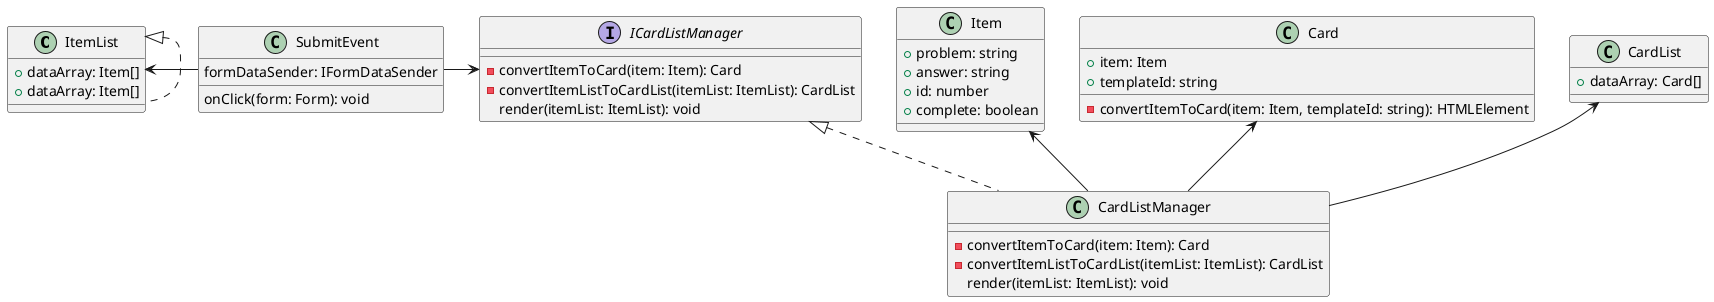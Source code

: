 @startuml RendderItemList
interface ItemList{
    + dataArray: Item[]
}

class ItemList{
    + dataArray: Item[]
}

class Item{
    + problem: string
    + answer: string
    + id: number
    + complete: boolean
}

class Card{
 + item: Item
 + templateId: string
  - convertItemToCard(item: Item, templateId: string): HTMLElement
}

class CardList{
    + dataArray: Card[]
}


class SubmitEvent{
    formDataSender: IFormDataSender
    onClick(form: Form): void
}

interface ICardListManager{
    - convertItemToCard(item: Item): Card
    - convertItemListToCardList(itemList: ItemList): CardList
    render(itemList: ItemList): void
}

class CardListManager{
    - convertItemToCard(item: Item): Card
    - convertItemListToCardList(itemList: ItemList): CardList
    render(itemList: ItemList): void
}

ItemList <- SubmitEvent
ItemList <|-. ItemList
SubmitEvent -> ICardListManager
ICardListManager <|-. CardListManager
Item <-- CardListManager
Card <-- CardListManager
CardList <-- CardListManager
@enduml
